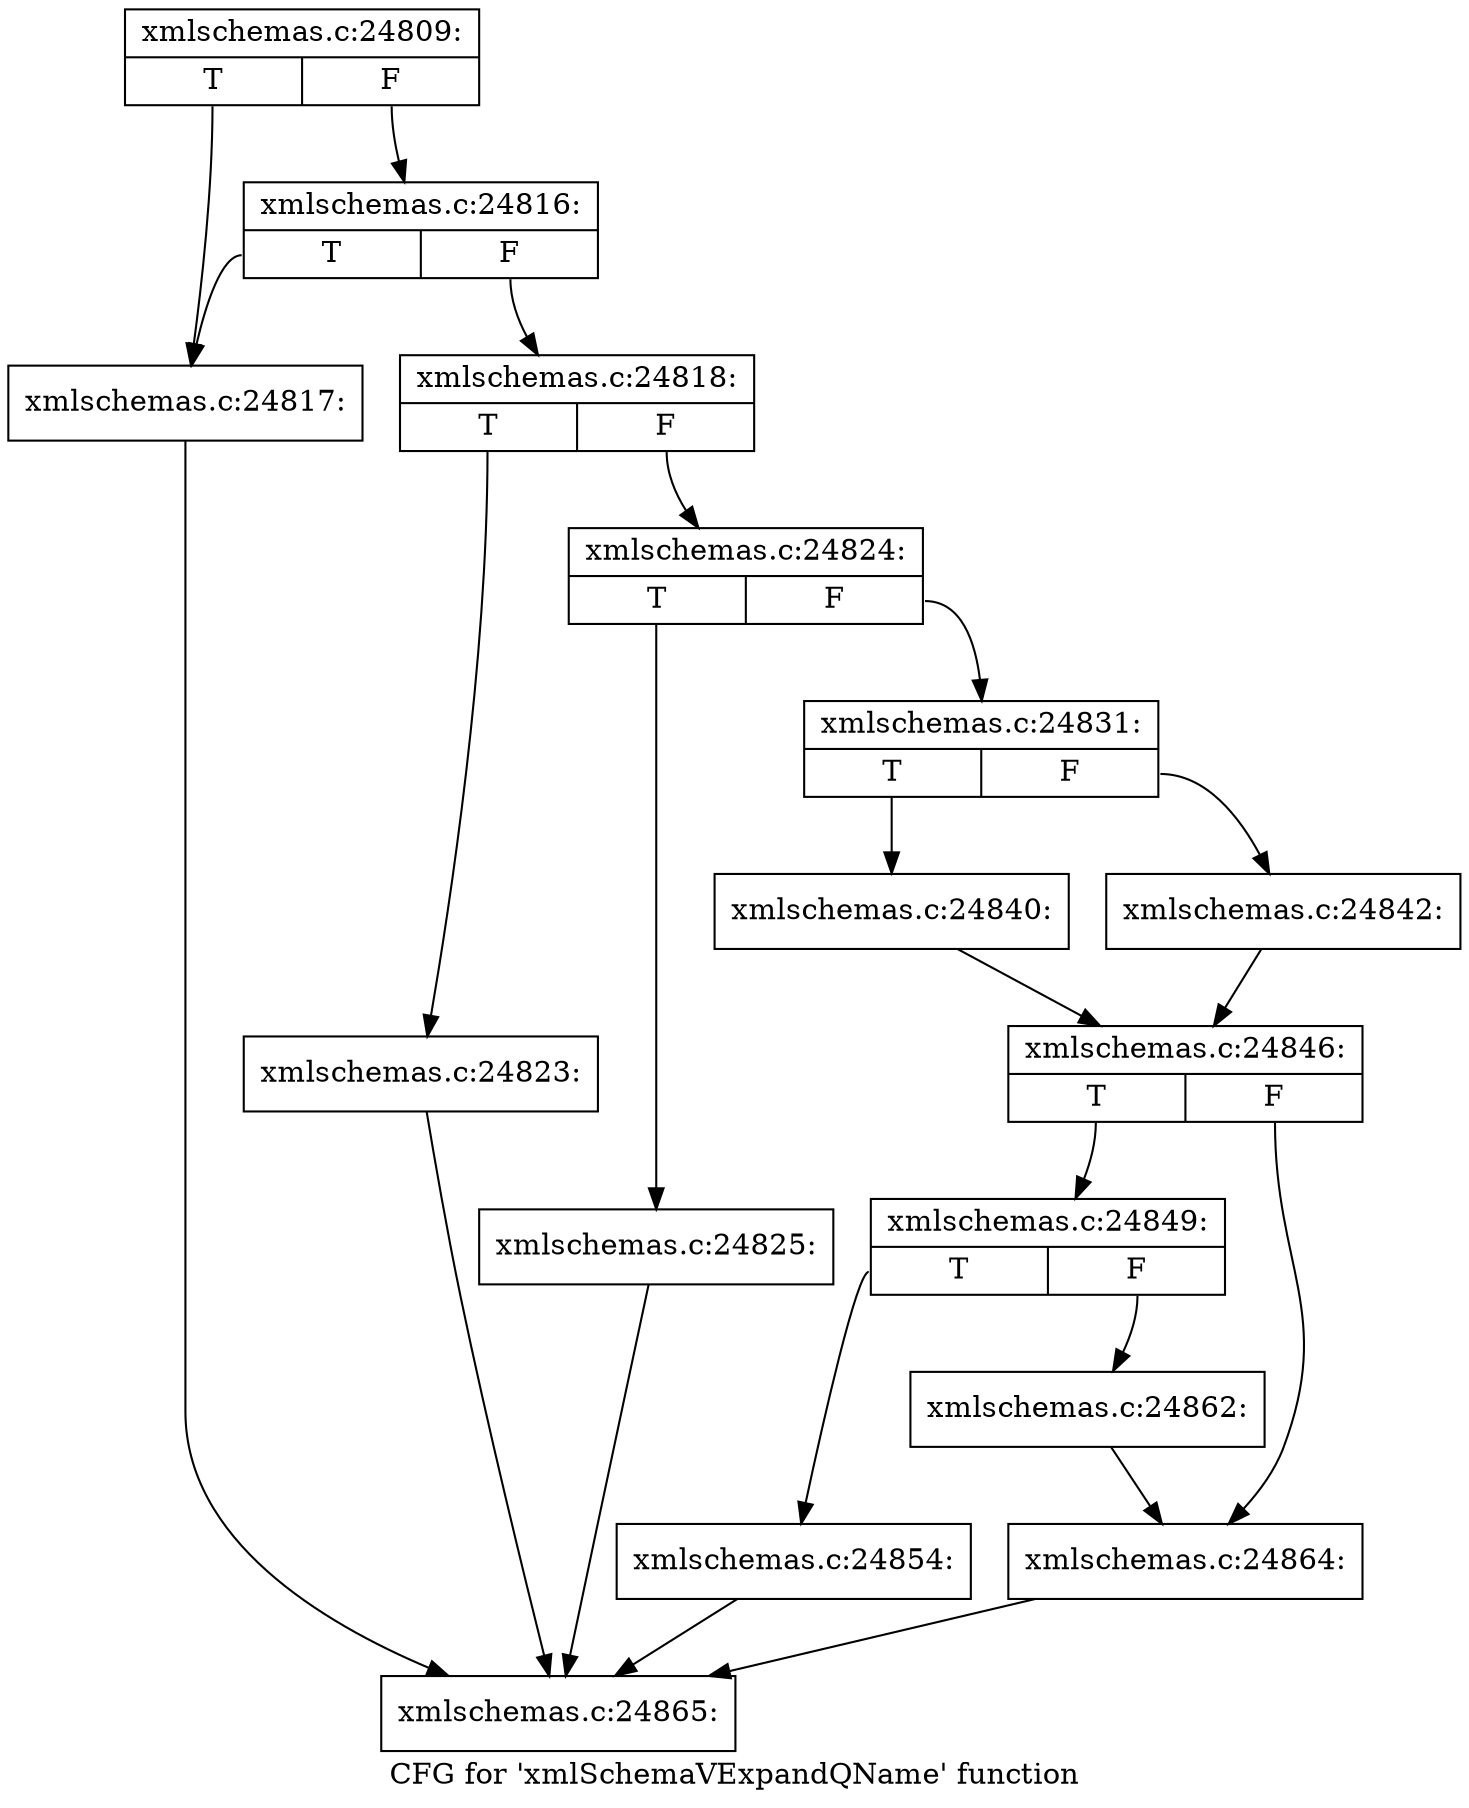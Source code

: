 digraph "CFG for 'xmlSchemaVExpandQName' function" {
	label="CFG for 'xmlSchemaVExpandQName' function";

	Node0x54f6e70 [shape=record,label="{xmlschemas.c:24809:|{<s0>T|<s1>F}}"];
	Node0x54f6e70:s0 -> Node0x5503150;
	Node0x54f6e70:s1 -> Node0x55031f0;
	Node0x55031f0 [shape=record,label="{xmlschemas.c:24816:|{<s0>T|<s1>F}}"];
	Node0x55031f0:s0 -> Node0x5503150;
	Node0x55031f0:s1 -> Node0x55031a0;
	Node0x5503150 [shape=record,label="{xmlschemas.c:24817:}"];
	Node0x5503150 -> Node0x54fac80;
	Node0x55031a0 [shape=record,label="{xmlschemas.c:24818:|{<s0>T|<s1>F}}"];
	Node0x55031a0:s0 -> Node0x5503ec0;
	Node0x55031a0:s1 -> Node0x5503f10;
	Node0x5503ec0 [shape=record,label="{xmlschemas.c:24823:}"];
	Node0x5503ec0 -> Node0x54fac80;
	Node0x5503f10 [shape=record,label="{xmlschemas.c:24824:|{<s0>T|<s1>F}}"];
	Node0x5503f10:s0 -> Node0x5504400;
	Node0x5503f10:s1 -> Node0x5504450;
	Node0x5504400 [shape=record,label="{xmlschemas.c:24825:}"];
	Node0x5504400 -> Node0x54fac80;
	Node0x5504450 [shape=record,label="{xmlschemas.c:24831:|{<s0>T|<s1>F}}"];
	Node0x5504450:s0 -> Node0x5505770;
	Node0x5504450:s1 -> Node0x5505810;
	Node0x5505770 [shape=record,label="{xmlschemas.c:24840:}"];
	Node0x5505770 -> Node0x55057c0;
	Node0x5505810 [shape=record,label="{xmlschemas.c:24842:}"];
	Node0x5505810 -> Node0x55057c0;
	Node0x55057c0 [shape=record,label="{xmlschemas.c:24846:|{<s0>T|<s1>F}}"];
	Node0x55057c0:s0 -> Node0x5506bf0;
	Node0x55057c0:s1 -> Node0x5506c40;
	Node0x5506bf0 [shape=record,label="{xmlschemas.c:24849:|{<s0>T|<s1>F}}"];
	Node0x5506bf0:s0 -> Node0x5507150;
	Node0x5506bf0:s1 -> Node0x55071a0;
	Node0x5507150 [shape=record,label="{xmlschemas.c:24854:}"];
	Node0x5507150 -> Node0x54fac80;
	Node0x55071a0 [shape=record,label="{xmlschemas.c:24862:}"];
	Node0x55071a0 -> Node0x5506c40;
	Node0x5506c40 [shape=record,label="{xmlschemas.c:24864:}"];
	Node0x5506c40 -> Node0x54fac80;
	Node0x54fac80 [shape=record,label="{xmlschemas.c:24865:}"];
}

